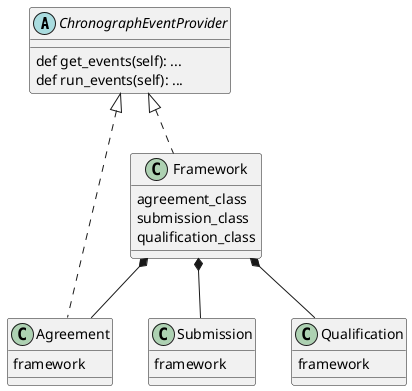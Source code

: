 @startuml


abstract ChronographEventProvider {
    def get_events(self): ...
    def run_events(self): ...
}


class Framework  implements  ChronographEventProvider {
    agreement_class
    submission_class
    qualification_class
}
class Agreement  implements  ChronographEventProvider {
    framework
}
class Submission {
    framework
}
class Qualification {
    framework
}


Framework *-- Agreement
Framework *-- Submission
Framework *-- Qualification




@enduml